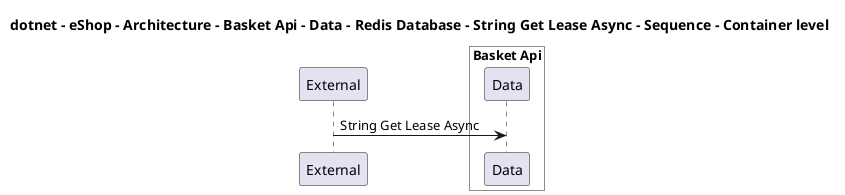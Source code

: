 @startuml

title dotnet - eShop - Architecture - Basket Api - Data - Redis Database - String Get Lease Async - Sequence - Container level

participant "External" as C4InterFlow.SoftwareSystems.ExternalSystem

box "Basket Api" #White
    participant "Data" as dotnet.eShop.Architecture.SoftwareSystems.BasketApi.Containers.Data
end box


C4InterFlow.SoftwareSystems.ExternalSystem -> dotnet.eShop.Architecture.SoftwareSystems.BasketApi.Containers.Data : String Get Lease Async


@enduml
